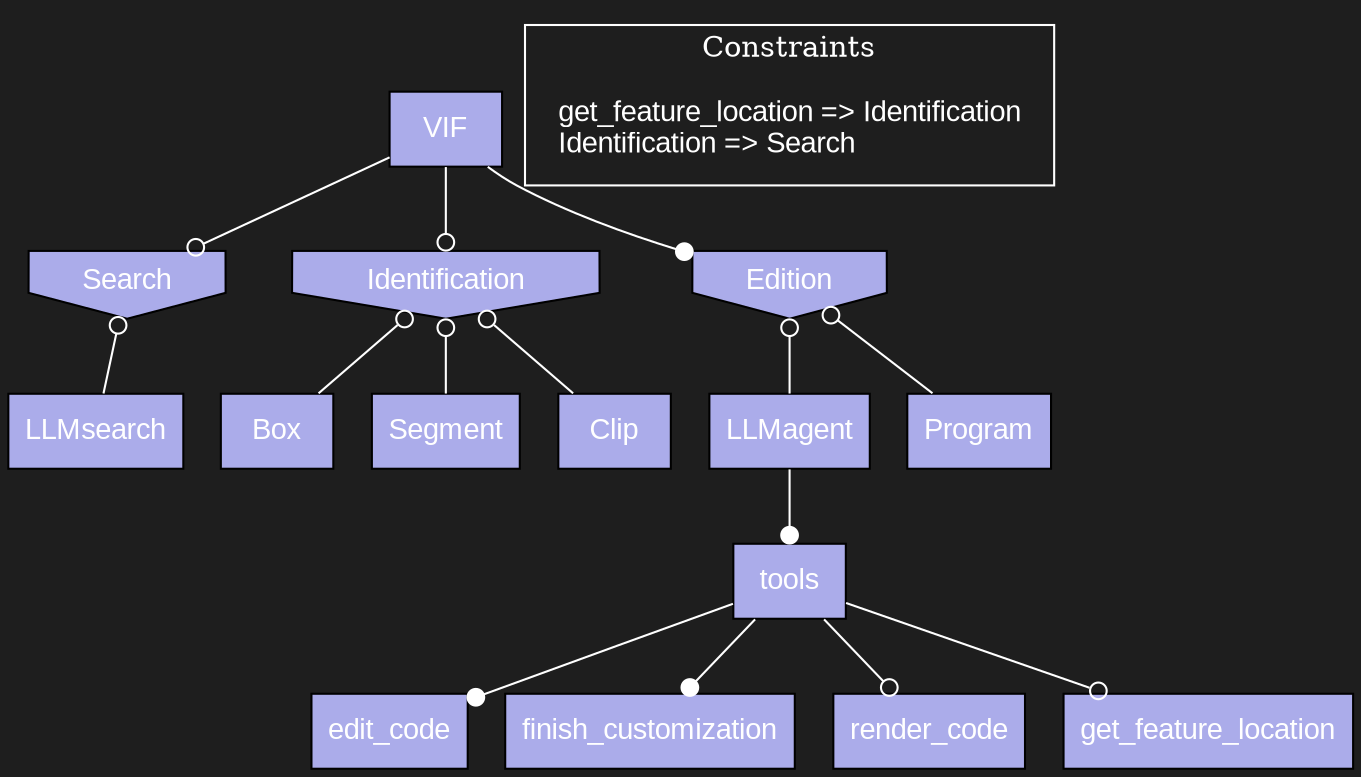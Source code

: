 digraph FeatureModel {
rankdir="TB"
newrank=true
bgcolor="#1e1e1e"
edge [color=white]
node [style=filled fontcolor="white" fontname="Arial Unicode MS, Arial"];

LLMsearch [fillcolor="#ABACEA" tooltip="Cardinality: None" shape="box"]
Search -> LLMsearch [arrowhead="none", arrowtail="odot", dir="both"]
Search [fillcolor="#ABACEA" tooltip="Cardinality: None" shape="invhouse"]
VIF -> Search [arrowhead="odot", arrowtail="none", dir="both"]
Box [fillcolor="#ABACEA" tooltip="Cardinality: None" shape="box"]
Identification -> Box [arrowhead="none", arrowtail="odot", dir="both"]
Segment [fillcolor="#ABACEA" tooltip="Cardinality: None" shape="box"]
Identification -> Segment [arrowhead="none", arrowtail="odot", dir="both"]
Clip [fillcolor="#ABACEA" tooltip="Cardinality: None" shape="box"]
Identification -> Clip [arrowhead="none", arrowtail="odot", dir="both"]
Identification [fillcolor="#ABACEA" tooltip="Cardinality: None" shape="invhouse"]
VIF -> Identification [arrowhead="odot", arrowtail="none", dir="both"]
edit_code [fillcolor="#ABACEA" tooltip="Cardinality: None" shape="box"]
tools -> edit_code [arrowhead="dot", arrowtail="none", dir="both"]
finish_customization [fillcolor="#ABACEA" tooltip="Cardinality: None" shape="box"]
tools -> finish_customization [arrowhead="dot", arrowtail="none", dir="both"]
render_code [fillcolor="#ABACEA" tooltip="Cardinality: None" shape="box"]
tools -> render_code [arrowhead="odot", arrowtail="none", dir="both"]
get_feature_location [fillcolor="#ABACEA" tooltip="Cardinality: None" shape="box"]
tools -> get_feature_location [arrowhead="odot", arrowtail="none", dir="both"]
tools [fillcolor="#ABACEA" tooltip="Cardinality: None" shape="box"]
LLMagent -> tools [arrowhead="dot", arrowtail="none", dir="both"]
LLMagent [fillcolor="#ABACEA" tooltip="Cardinality: None" shape="box"]
Edition -> LLMagent [arrowhead="none", arrowtail="odot", dir="both"]
Program [fillcolor="#ABACEA" tooltip="Cardinality: None" shape="box"]
Edition -> Program [arrowhead="none", arrowtail="odot", dir="both"]
Edition [fillcolor="#ABACEA" tooltip="Cardinality: None" shape="invhouse"]
VIF -> Edition [arrowhead="dot", arrowtail="none", dir="both"]
VIF [fillcolor="#ABACEA" tooltip="Cardinality: None" shape="box"]


subgraph cluster_constraints{
    label="Constraints" color="white" fontcolor="white"
    constraints [shape="box" color="#1e1e1e" label=<<table border="0" cellpadding="0" cellspacing="0" cellborder="0">
        <tr><td align="left">get_feature_location =&gt; Identification</td></tr>
    <tr><td align="left">Identification =&gt; Search</td></tr>
</table>>]
}
}
